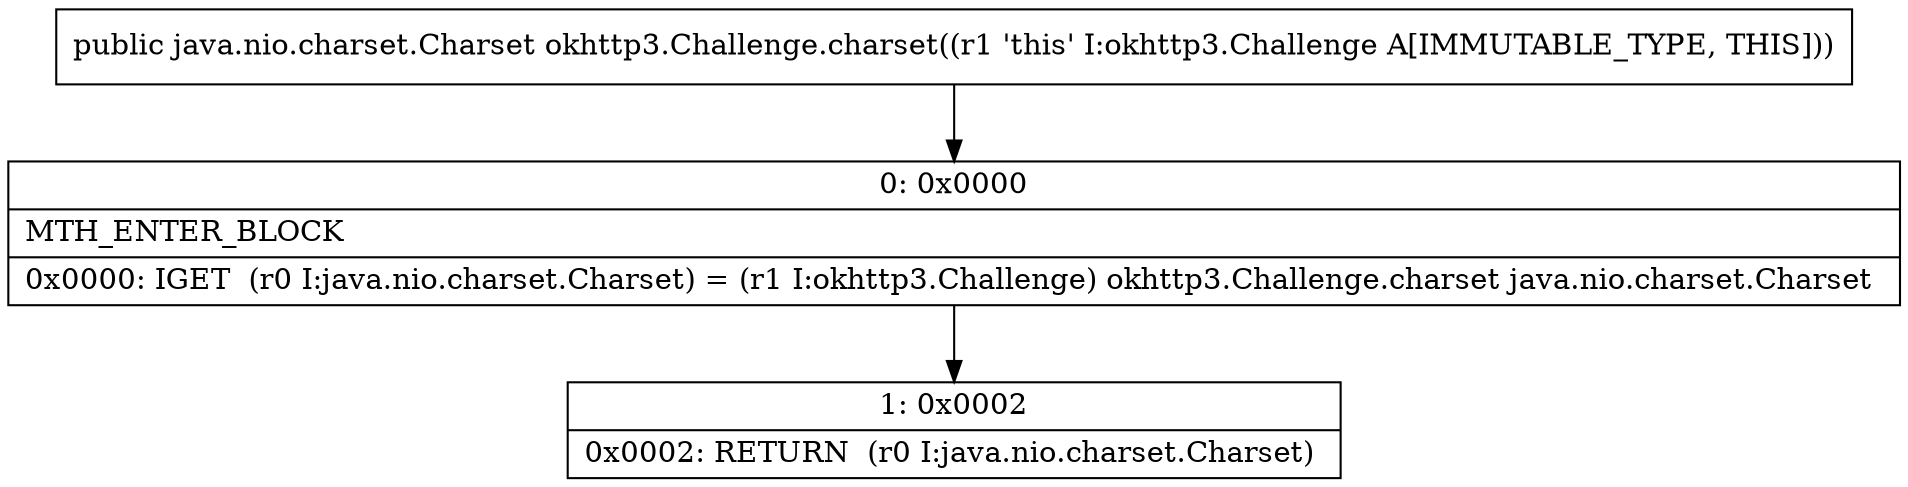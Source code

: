 digraph "CFG forokhttp3.Challenge.charset()Ljava\/nio\/charset\/Charset;" {
Node_0 [shape=record,label="{0\:\ 0x0000|MTH_ENTER_BLOCK\l|0x0000: IGET  (r0 I:java.nio.charset.Charset) = (r1 I:okhttp3.Challenge) okhttp3.Challenge.charset java.nio.charset.Charset \l}"];
Node_1 [shape=record,label="{1\:\ 0x0002|0x0002: RETURN  (r0 I:java.nio.charset.Charset) \l}"];
MethodNode[shape=record,label="{public java.nio.charset.Charset okhttp3.Challenge.charset((r1 'this' I:okhttp3.Challenge A[IMMUTABLE_TYPE, THIS])) }"];
MethodNode -> Node_0;
Node_0 -> Node_1;
}

